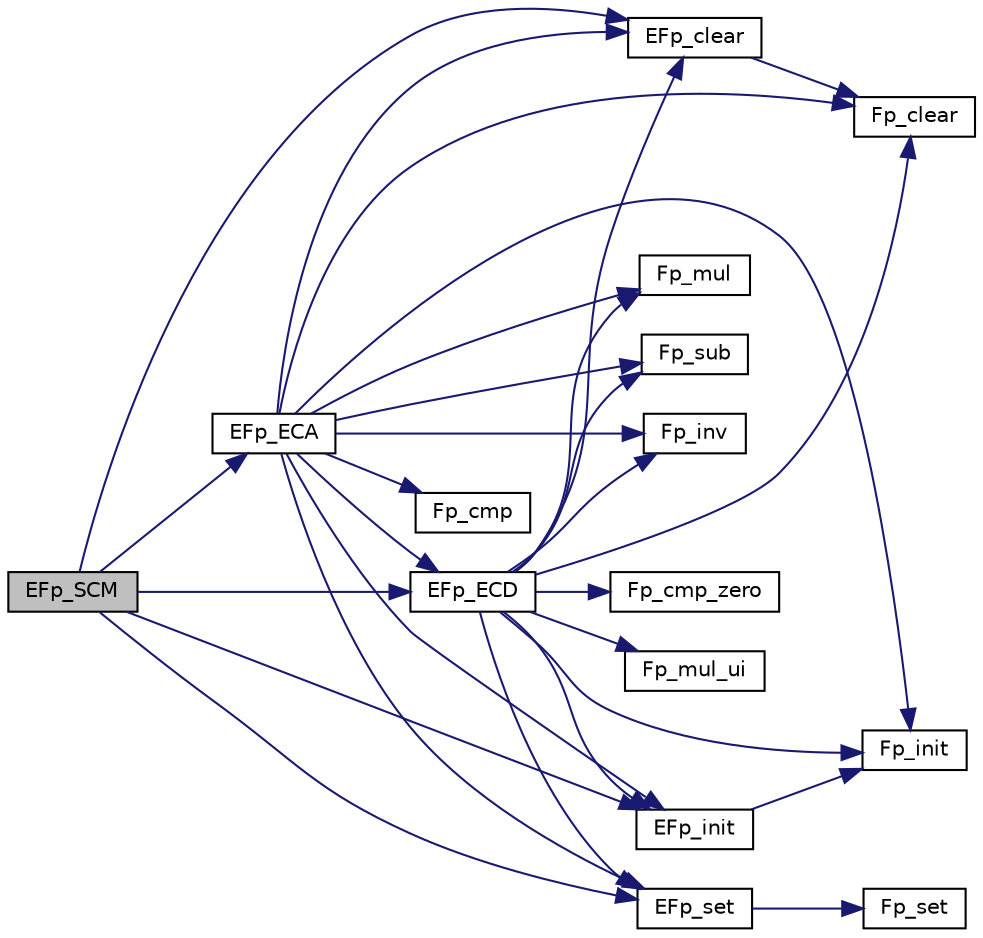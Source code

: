 digraph "EFp_SCM"
{
  edge [fontname="Helvetica",fontsize="10",labelfontname="Helvetica",labelfontsize="10"];
  node [fontname="Helvetica",fontsize="10",shape=record];
  rankdir="LR";
  Node116 [label="EFp_SCM",height=0.2,width=0.4,color="black", fillcolor="grey75", style="filled", fontcolor="black"];
  Node116 -> Node117 [color="midnightblue",fontsize="10",style="solid"];
  Node117 [label="EFp_clear",height=0.2,width=0.4,color="black", fillcolor="white", style="filled",URL="$bn__efp_8h.html#a8d12aae9ceed0cf06fffc1dc2c2aae40"];
  Node117 -> Node118 [color="midnightblue",fontsize="10",style="solid"];
  Node118 [label="Fp_clear",height=0.2,width=0.4,color="black", fillcolor="white", style="filled",URL="$bn__fp_8h.html#a8020d216e590f1a4e3ed197dac0920fc"];
  Node116 -> Node119 [color="midnightblue",fontsize="10",style="solid"];
  Node119 [label="EFp_ECA",height=0.2,width=0.4,color="black", fillcolor="white", style="filled",URL="$bn__efp_8h.html#a4b290a91bf913cf38dffee13f1db784b"];
  Node119 -> Node117 [color="midnightblue",fontsize="10",style="solid"];
  Node119 -> Node120 [color="midnightblue",fontsize="10",style="solid"];
  Node120 [label="EFp_ECD",height=0.2,width=0.4,color="black", fillcolor="white", style="filled",URL="$bn__efp_8h.html#a9ba98cee075d39257ea190cbe340dec5"];
  Node120 -> Node117 [color="midnightblue",fontsize="10",style="solid"];
  Node120 -> Node121 [color="midnightblue",fontsize="10",style="solid"];
  Node121 [label="EFp_init",height=0.2,width=0.4,color="black", fillcolor="white", style="filled",URL="$bn__efp_8h.html#a2b1c0fe61a09134e31640f1565a48ed1"];
  Node121 -> Node122 [color="midnightblue",fontsize="10",style="solid"];
  Node122 [label="Fp_init",height=0.2,width=0.4,color="black", fillcolor="white", style="filled",URL="$bn__fp_8h.html#af102c589736284034064b7c2283000cb"];
  Node120 -> Node123 [color="midnightblue",fontsize="10",style="solid"];
  Node123 [label="EFp_set",height=0.2,width=0.4,color="black", fillcolor="white", style="filled",URL="$bn__efp_8h.html#abb438750cc5bfec2da8cd2f3863a985f"];
  Node123 -> Node124 [color="midnightblue",fontsize="10",style="solid"];
  Node124 [label="Fp_set",height=0.2,width=0.4,color="black", fillcolor="white", style="filled",URL="$bn__fp_8h.html#ab986f83b75086cf6c3f40105c5ae23b8"];
  Node120 -> Node118 [color="midnightblue",fontsize="10",style="solid"];
  Node120 -> Node125 [color="midnightblue",fontsize="10",style="solid"];
  Node125 [label="Fp_cmp_zero",height=0.2,width=0.4,color="black", fillcolor="white", style="filled",URL="$bn__fp_8h.html#aec58d8f8fc7bd265254ec7154d7067db"];
  Node120 -> Node122 [color="midnightblue",fontsize="10",style="solid"];
  Node120 -> Node126 [color="midnightblue",fontsize="10",style="solid"];
  Node126 [label="Fp_inv",height=0.2,width=0.4,color="black", fillcolor="white", style="filled",URL="$bn__fp_8h.html#aed138c92bbb10803bffd0f8eb0c090ce"];
  Node120 -> Node127 [color="midnightblue",fontsize="10",style="solid"];
  Node127 [label="Fp_mul",height=0.2,width=0.4,color="black", fillcolor="white", style="filled",URL="$bn__fp_8h.html#a880fb156a0cc84e3483d481f9f22784e"];
  Node120 -> Node128 [color="midnightblue",fontsize="10",style="solid"];
  Node128 [label="Fp_mul_ui",height=0.2,width=0.4,color="black", fillcolor="white", style="filled",URL="$bn__fp_8h.html#ae5f57c940ac4e120f380e4bc2e9ff13d"];
  Node120 -> Node129 [color="midnightblue",fontsize="10",style="solid"];
  Node129 [label="Fp_sub",height=0.2,width=0.4,color="black", fillcolor="white", style="filled",URL="$bn__fp_8h.html#ac462212d662d8bd7041f5fa8df436c2d"];
  Node119 -> Node121 [color="midnightblue",fontsize="10",style="solid"];
  Node119 -> Node123 [color="midnightblue",fontsize="10",style="solid"];
  Node119 -> Node118 [color="midnightblue",fontsize="10",style="solid"];
  Node119 -> Node130 [color="midnightblue",fontsize="10",style="solid"];
  Node130 [label="Fp_cmp",height=0.2,width=0.4,color="black", fillcolor="white", style="filled",URL="$bn__fp_8h.html#a62942c9110cdc838f5658552ced10c44"];
  Node119 -> Node122 [color="midnightblue",fontsize="10",style="solid"];
  Node119 -> Node126 [color="midnightblue",fontsize="10",style="solid"];
  Node119 -> Node127 [color="midnightblue",fontsize="10",style="solid"];
  Node119 -> Node129 [color="midnightblue",fontsize="10",style="solid"];
  Node116 -> Node120 [color="midnightblue",fontsize="10",style="solid"];
  Node116 -> Node121 [color="midnightblue",fontsize="10",style="solid"];
  Node116 -> Node123 [color="midnightblue",fontsize="10",style="solid"];
}
